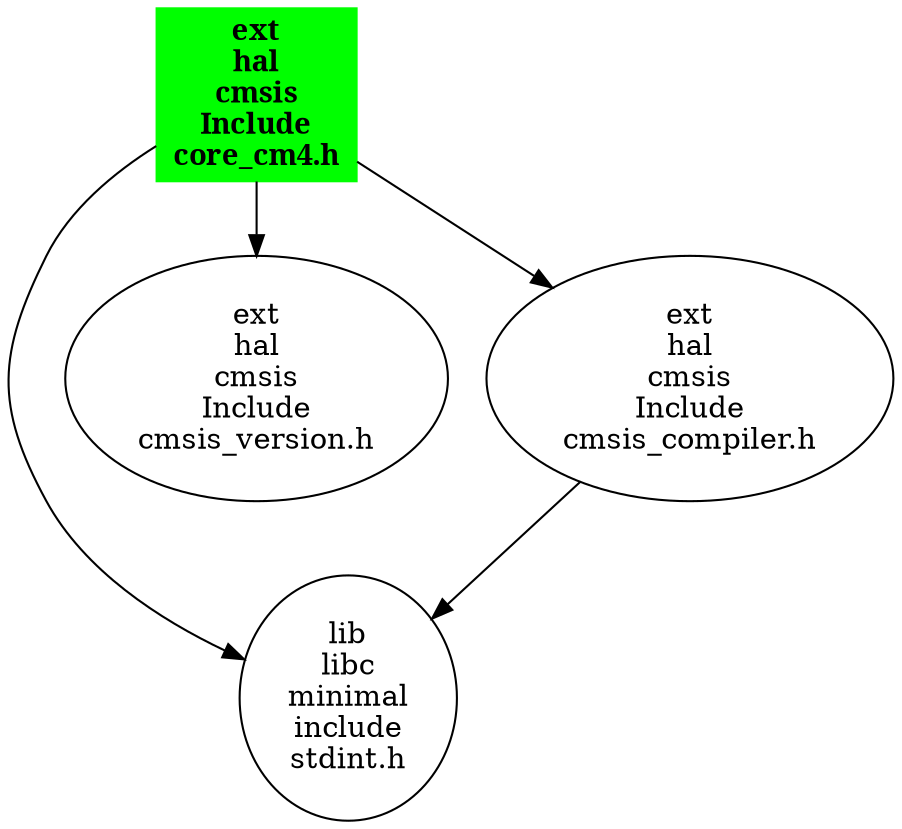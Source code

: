 // Include Map for C:\D\Sources\Zephyr.west\zephyrproject\zephyr\ext\hal\cmsis\Include\core_cm4.h
digraph {
	"ext
hal
cmsis
Include
core_cm4.h" [label="ext
hal
cmsis
Include
core_cm4.h" color=green fontname=bold shape=box style=filled]
	"ext
hal
cmsis
Include
core_cm4.h" -> "lib
libc
minimal
include
stdint.h"
	"ext
hal
cmsis
Include
core_cm4.h" -> "ext
hal
cmsis
Include
cmsis_version.h"
	"ext
hal
cmsis
Include
core_cm4.h" -> "ext
hal
cmsis
Include
cmsis_compiler.h"
	"lib
libc
minimal
include
stdint.h" [label="lib
libc
minimal
include
stdint.h" color=black fontname="" shape=oval style=""]
	"ext
hal
cmsis
Include
cmsis_version.h" [label="ext
hal
cmsis
Include
cmsis_version.h" color=black fontname="" shape=oval style=""]
	"ext
hal
cmsis
Include
cmsis_compiler.h" [label="ext
hal
cmsis
Include
cmsis_compiler.h" color=black fontname="" shape=oval style=""]
	"ext
hal
cmsis
Include
cmsis_compiler.h" -> "lib
libc
minimal
include
stdint.h"
}
